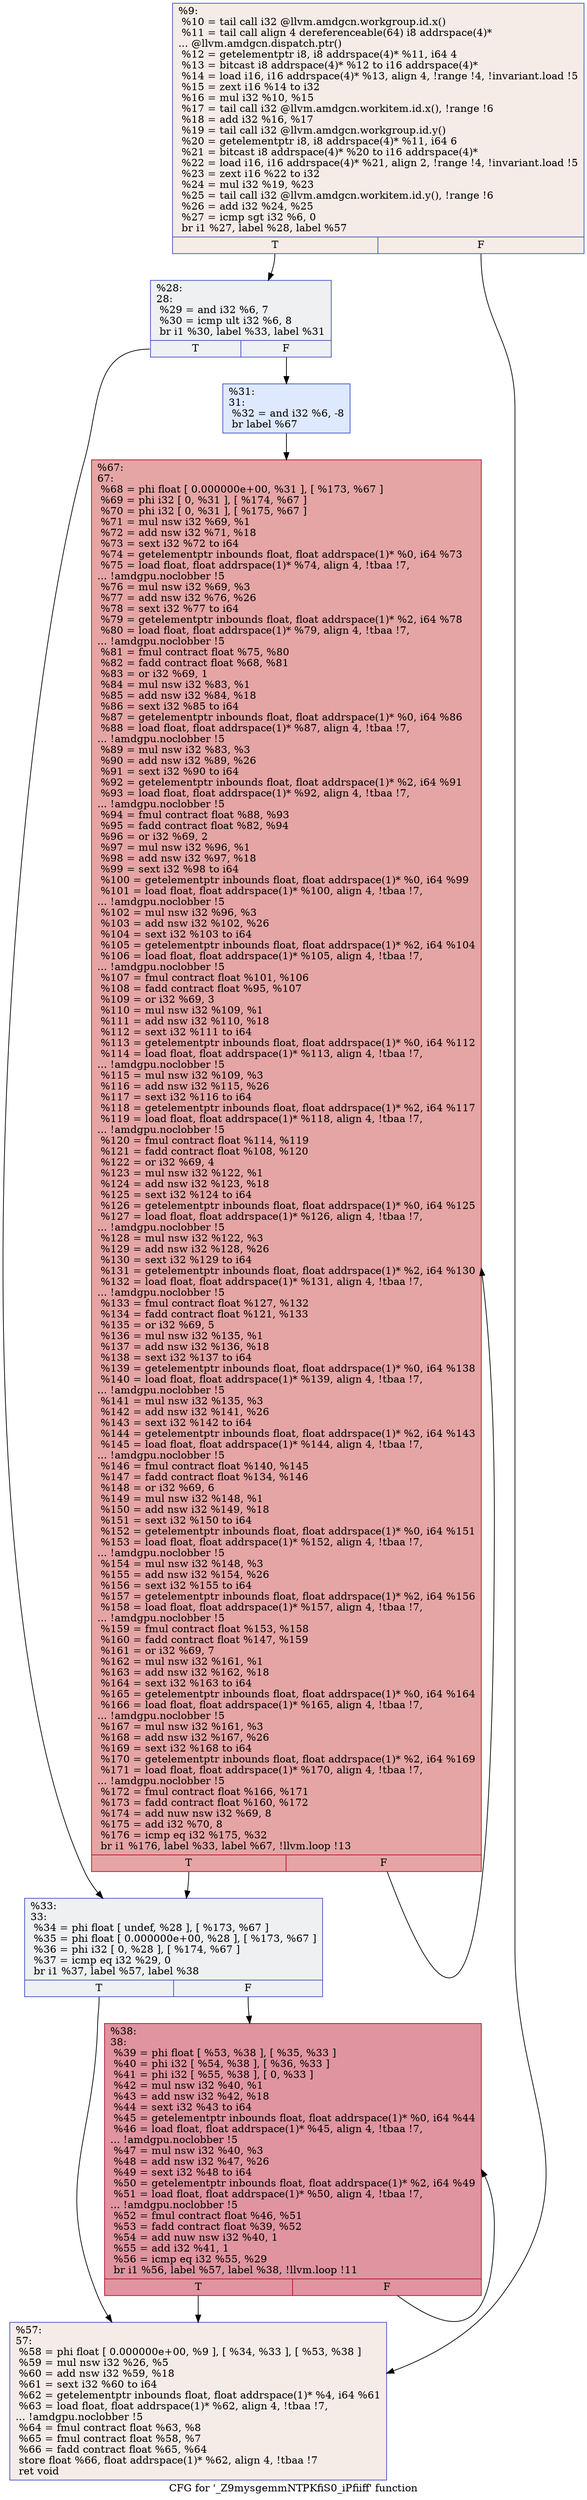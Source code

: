 digraph "CFG for '_Z9mysgemmNTPKfiS0_iPfiiff' function" {
	label="CFG for '_Z9mysgemmNTPKfiS0_iPfiiff' function";

	Node0x5f4c2c0 [shape=record,color="#3d50c3ff", style=filled, fillcolor="#ead5c970",label="{%9:\l  %10 = tail call i32 @llvm.amdgcn.workgroup.id.x()\l  %11 = tail call align 4 dereferenceable(64) i8 addrspace(4)*\l... @llvm.amdgcn.dispatch.ptr()\l  %12 = getelementptr i8, i8 addrspace(4)* %11, i64 4\l  %13 = bitcast i8 addrspace(4)* %12 to i16 addrspace(4)*\l  %14 = load i16, i16 addrspace(4)* %13, align 4, !range !4, !invariant.load !5\l  %15 = zext i16 %14 to i32\l  %16 = mul i32 %10, %15\l  %17 = tail call i32 @llvm.amdgcn.workitem.id.x(), !range !6\l  %18 = add i32 %16, %17\l  %19 = tail call i32 @llvm.amdgcn.workgroup.id.y()\l  %20 = getelementptr i8, i8 addrspace(4)* %11, i64 6\l  %21 = bitcast i8 addrspace(4)* %20 to i16 addrspace(4)*\l  %22 = load i16, i16 addrspace(4)* %21, align 2, !range !4, !invariant.load !5\l  %23 = zext i16 %22 to i32\l  %24 = mul i32 %19, %23\l  %25 = tail call i32 @llvm.amdgcn.workitem.id.y(), !range !6\l  %26 = add i32 %24, %25\l  %27 = icmp sgt i32 %6, 0\l  br i1 %27, label %28, label %57\l|{<s0>T|<s1>F}}"];
	Node0x5f4c2c0:s0 -> Node0x5f50740;
	Node0x5f4c2c0:s1 -> Node0x5f507d0;
	Node0x5f50740 [shape=record,color="#3d50c3ff", style=filled, fillcolor="#d9dce170",label="{%28:\l28:                                               \l  %29 = and i32 %6, 7\l  %30 = icmp ult i32 %6, 8\l  br i1 %30, label %33, label %31\l|{<s0>T|<s1>F}}"];
	Node0x5f50740:s0 -> Node0x5f50a90;
	Node0x5f50740:s1 -> Node0x5f50ae0;
	Node0x5f50ae0 [shape=record,color="#3d50c3ff", style=filled, fillcolor="#b5cdfa70",label="{%31:\l31:                                               \l  %32 = and i32 %6, -8\l  br label %67\l}"];
	Node0x5f50ae0 -> Node0x5f4e870;
	Node0x5f50a90 [shape=record,color="#3d50c3ff", style=filled, fillcolor="#d9dce170",label="{%33:\l33:                                               \l  %34 = phi float [ undef, %28 ], [ %173, %67 ]\l  %35 = phi float [ 0.000000e+00, %28 ], [ %173, %67 ]\l  %36 = phi i32 [ 0, %28 ], [ %174, %67 ]\l  %37 = icmp eq i32 %29, 0\l  br i1 %37, label %57, label %38\l|{<s0>T|<s1>F}}"];
	Node0x5f50a90:s0 -> Node0x5f507d0;
	Node0x5f50a90:s1 -> Node0x5f52060;
	Node0x5f52060 [shape=record,color="#b70d28ff", style=filled, fillcolor="#b70d2870",label="{%38:\l38:                                               \l  %39 = phi float [ %53, %38 ], [ %35, %33 ]\l  %40 = phi i32 [ %54, %38 ], [ %36, %33 ]\l  %41 = phi i32 [ %55, %38 ], [ 0, %33 ]\l  %42 = mul nsw i32 %40, %1\l  %43 = add nsw i32 %42, %18\l  %44 = sext i32 %43 to i64\l  %45 = getelementptr inbounds float, float addrspace(1)* %0, i64 %44\l  %46 = load float, float addrspace(1)* %45, align 4, !tbaa !7,\l... !amdgpu.noclobber !5\l  %47 = mul nsw i32 %40, %3\l  %48 = add nsw i32 %47, %26\l  %49 = sext i32 %48 to i64\l  %50 = getelementptr inbounds float, float addrspace(1)* %2, i64 %49\l  %51 = load float, float addrspace(1)* %50, align 4, !tbaa !7,\l... !amdgpu.noclobber !5\l  %52 = fmul contract float %46, %51\l  %53 = fadd contract float %39, %52\l  %54 = add nuw nsw i32 %40, 1\l  %55 = add i32 %41, 1\l  %56 = icmp eq i32 %55, %29\l  br i1 %56, label %57, label %38, !llvm.loop !11\l|{<s0>T|<s1>F}}"];
	Node0x5f52060:s0 -> Node0x5f507d0;
	Node0x5f52060:s1 -> Node0x5f52060;
	Node0x5f507d0 [shape=record,color="#3d50c3ff", style=filled, fillcolor="#ead5c970",label="{%57:\l57:                                               \l  %58 = phi float [ 0.000000e+00, %9 ], [ %34, %33 ], [ %53, %38 ]\l  %59 = mul nsw i32 %26, %5\l  %60 = add nsw i32 %59, %18\l  %61 = sext i32 %60 to i64\l  %62 = getelementptr inbounds float, float addrspace(1)* %4, i64 %61\l  %63 = load float, float addrspace(1)* %62, align 4, !tbaa !7,\l... !amdgpu.noclobber !5\l  %64 = fmul contract float %63, %8\l  %65 = fmul contract float %58, %7\l  %66 = fadd contract float %65, %64\l  store float %66, float addrspace(1)* %62, align 4, !tbaa !7\l  ret void\l}"];
	Node0x5f4e870 [shape=record,color="#b70d28ff", style=filled, fillcolor="#c5333470",label="{%67:\l67:                                               \l  %68 = phi float [ 0.000000e+00, %31 ], [ %173, %67 ]\l  %69 = phi i32 [ 0, %31 ], [ %174, %67 ]\l  %70 = phi i32 [ 0, %31 ], [ %175, %67 ]\l  %71 = mul nsw i32 %69, %1\l  %72 = add nsw i32 %71, %18\l  %73 = sext i32 %72 to i64\l  %74 = getelementptr inbounds float, float addrspace(1)* %0, i64 %73\l  %75 = load float, float addrspace(1)* %74, align 4, !tbaa !7,\l... !amdgpu.noclobber !5\l  %76 = mul nsw i32 %69, %3\l  %77 = add nsw i32 %76, %26\l  %78 = sext i32 %77 to i64\l  %79 = getelementptr inbounds float, float addrspace(1)* %2, i64 %78\l  %80 = load float, float addrspace(1)* %79, align 4, !tbaa !7,\l... !amdgpu.noclobber !5\l  %81 = fmul contract float %75, %80\l  %82 = fadd contract float %68, %81\l  %83 = or i32 %69, 1\l  %84 = mul nsw i32 %83, %1\l  %85 = add nsw i32 %84, %18\l  %86 = sext i32 %85 to i64\l  %87 = getelementptr inbounds float, float addrspace(1)* %0, i64 %86\l  %88 = load float, float addrspace(1)* %87, align 4, !tbaa !7,\l... !amdgpu.noclobber !5\l  %89 = mul nsw i32 %83, %3\l  %90 = add nsw i32 %89, %26\l  %91 = sext i32 %90 to i64\l  %92 = getelementptr inbounds float, float addrspace(1)* %2, i64 %91\l  %93 = load float, float addrspace(1)* %92, align 4, !tbaa !7,\l... !amdgpu.noclobber !5\l  %94 = fmul contract float %88, %93\l  %95 = fadd contract float %82, %94\l  %96 = or i32 %69, 2\l  %97 = mul nsw i32 %96, %1\l  %98 = add nsw i32 %97, %18\l  %99 = sext i32 %98 to i64\l  %100 = getelementptr inbounds float, float addrspace(1)* %0, i64 %99\l  %101 = load float, float addrspace(1)* %100, align 4, !tbaa !7,\l... !amdgpu.noclobber !5\l  %102 = mul nsw i32 %96, %3\l  %103 = add nsw i32 %102, %26\l  %104 = sext i32 %103 to i64\l  %105 = getelementptr inbounds float, float addrspace(1)* %2, i64 %104\l  %106 = load float, float addrspace(1)* %105, align 4, !tbaa !7,\l... !amdgpu.noclobber !5\l  %107 = fmul contract float %101, %106\l  %108 = fadd contract float %95, %107\l  %109 = or i32 %69, 3\l  %110 = mul nsw i32 %109, %1\l  %111 = add nsw i32 %110, %18\l  %112 = sext i32 %111 to i64\l  %113 = getelementptr inbounds float, float addrspace(1)* %0, i64 %112\l  %114 = load float, float addrspace(1)* %113, align 4, !tbaa !7,\l... !amdgpu.noclobber !5\l  %115 = mul nsw i32 %109, %3\l  %116 = add nsw i32 %115, %26\l  %117 = sext i32 %116 to i64\l  %118 = getelementptr inbounds float, float addrspace(1)* %2, i64 %117\l  %119 = load float, float addrspace(1)* %118, align 4, !tbaa !7,\l... !amdgpu.noclobber !5\l  %120 = fmul contract float %114, %119\l  %121 = fadd contract float %108, %120\l  %122 = or i32 %69, 4\l  %123 = mul nsw i32 %122, %1\l  %124 = add nsw i32 %123, %18\l  %125 = sext i32 %124 to i64\l  %126 = getelementptr inbounds float, float addrspace(1)* %0, i64 %125\l  %127 = load float, float addrspace(1)* %126, align 4, !tbaa !7,\l... !amdgpu.noclobber !5\l  %128 = mul nsw i32 %122, %3\l  %129 = add nsw i32 %128, %26\l  %130 = sext i32 %129 to i64\l  %131 = getelementptr inbounds float, float addrspace(1)* %2, i64 %130\l  %132 = load float, float addrspace(1)* %131, align 4, !tbaa !7,\l... !amdgpu.noclobber !5\l  %133 = fmul contract float %127, %132\l  %134 = fadd contract float %121, %133\l  %135 = or i32 %69, 5\l  %136 = mul nsw i32 %135, %1\l  %137 = add nsw i32 %136, %18\l  %138 = sext i32 %137 to i64\l  %139 = getelementptr inbounds float, float addrspace(1)* %0, i64 %138\l  %140 = load float, float addrspace(1)* %139, align 4, !tbaa !7,\l... !amdgpu.noclobber !5\l  %141 = mul nsw i32 %135, %3\l  %142 = add nsw i32 %141, %26\l  %143 = sext i32 %142 to i64\l  %144 = getelementptr inbounds float, float addrspace(1)* %2, i64 %143\l  %145 = load float, float addrspace(1)* %144, align 4, !tbaa !7,\l... !amdgpu.noclobber !5\l  %146 = fmul contract float %140, %145\l  %147 = fadd contract float %134, %146\l  %148 = or i32 %69, 6\l  %149 = mul nsw i32 %148, %1\l  %150 = add nsw i32 %149, %18\l  %151 = sext i32 %150 to i64\l  %152 = getelementptr inbounds float, float addrspace(1)* %0, i64 %151\l  %153 = load float, float addrspace(1)* %152, align 4, !tbaa !7,\l... !amdgpu.noclobber !5\l  %154 = mul nsw i32 %148, %3\l  %155 = add nsw i32 %154, %26\l  %156 = sext i32 %155 to i64\l  %157 = getelementptr inbounds float, float addrspace(1)* %2, i64 %156\l  %158 = load float, float addrspace(1)* %157, align 4, !tbaa !7,\l... !amdgpu.noclobber !5\l  %159 = fmul contract float %153, %158\l  %160 = fadd contract float %147, %159\l  %161 = or i32 %69, 7\l  %162 = mul nsw i32 %161, %1\l  %163 = add nsw i32 %162, %18\l  %164 = sext i32 %163 to i64\l  %165 = getelementptr inbounds float, float addrspace(1)* %0, i64 %164\l  %166 = load float, float addrspace(1)* %165, align 4, !tbaa !7,\l... !amdgpu.noclobber !5\l  %167 = mul nsw i32 %161, %3\l  %168 = add nsw i32 %167, %26\l  %169 = sext i32 %168 to i64\l  %170 = getelementptr inbounds float, float addrspace(1)* %2, i64 %169\l  %171 = load float, float addrspace(1)* %170, align 4, !tbaa !7,\l... !amdgpu.noclobber !5\l  %172 = fmul contract float %166, %171\l  %173 = fadd contract float %160, %172\l  %174 = add nuw nsw i32 %69, 8\l  %175 = add i32 %70, 8\l  %176 = icmp eq i32 %175, %32\l  br i1 %176, label %33, label %67, !llvm.loop !13\l|{<s0>T|<s1>F}}"];
	Node0x5f4e870:s0 -> Node0x5f50a90;
	Node0x5f4e870:s1 -> Node0x5f4e870;
}
